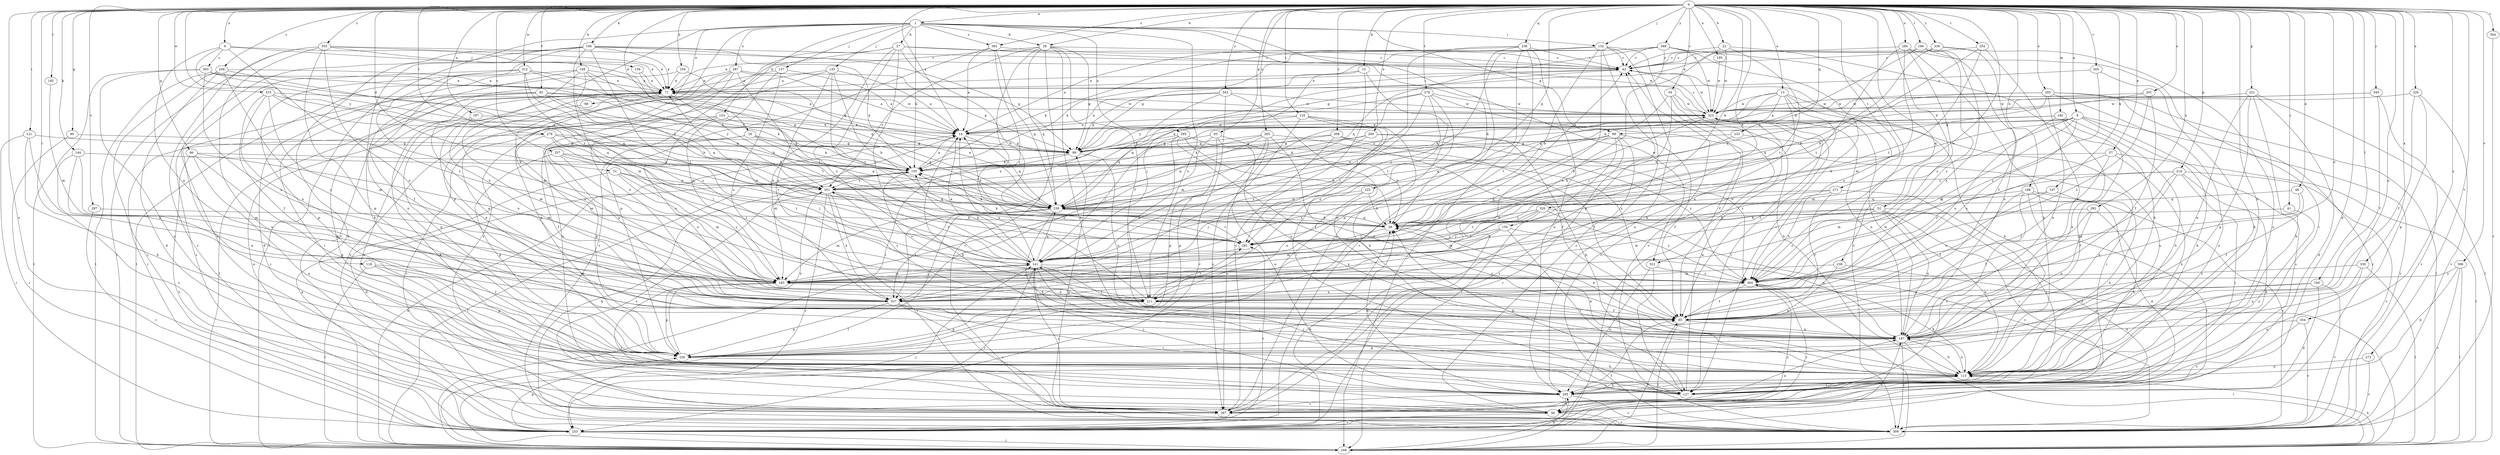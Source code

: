 strict digraph  {
0;
1;
6;
8;
13;
14;
15;
16;
22;
26;
27;
28;
34;
41;
42;
51;
52;
56;
57;
66;
68;
71;
82;
85;
86;
90;
93;
98;
99;
104;
108;
113;
118;
121;
125;
127;
132;
133;
137;
139;
141;
144;
146;
147;
150;
153;
155;
160;
165;
166;
168;
182;
183;
186;
187;
195;
197;
201;
205;
209;
211;
214;
221;
225;
226;
233;
236;
238;
239;
244;
252;
253;
257;
265;
267;
271;
272;
278;
279;
281;
282;
284;
285;
287;
295;
297;
304;
305;
306;
308;
309;
312;
315;
320;
322;
323;
326;
330;
337;
339;
340;
342;
348;
351;
354;
355;
362;
363;
364;
0 -> 1  [label=a];
0 -> 6  [label=a];
0 -> 8  [label=a];
0 -> 13  [label=a];
0 -> 14  [label=a];
0 -> 15  [label=b];
0 -> 16  [label=b];
0 -> 22  [label=b];
0 -> 26  [label=b];
0 -> 34  [label=c];
0 -> 41  [label=c];
0 -> 51  [label=d];
0 -> 52  [label=d];
0 -> 56  [label=d];
0 -> 57  [label=e];
0 -> 66  [label=e];
0 -> 82  [label=f];
0 -> 86  [label=g];
0 -> 90  [label=g];
0 -> 93  [label=g];
0 -> 104  [label=h];
0 -> 108  [label=h];
0 -> 113  [label=h];
0 -> 118  [label=i];
0 -> 121  [label=i];
0 -> 125  [label=i];
0 -> 132  [label=j];
0 -> 144  [label=k];
0 -> 146  [label=k];
0 -> 147  [label=k];
0 -> 150  [label=k];
0 -> 160  [label=l];
0 -> 165  [label=l];
0 -> 166  [label=l];
0 -> 182  [label=m];
0 -> 186  [label=n];
0 -> 187  [label=n];
0 -> 195  [label=n];
0 -> 197  [label=n];
0 -> 201  [label=o];
0 -> 205  [label=o];
0 -> 209  [label=o];
0 -> 211  [label=o];
0 -> 214  [label=p];
0 -> 221  [label=p];
0 -> 225  [label=p];
0 -> 233  [label=q];
0 -> 236  [label=q];
0 -> 238  [label=q];
0 -> 244  [label=r];
0 -> 252  [label=r];
0 -> 257  [label=s];
0 -> 265  [label=s];
0 -> 267  [label=s];
0 -> 271  [label=t];
0 -> 272  [label=t];
0 -> 278  [label=t];
0 -> 279  [label=t];
0 -> 282  [label=u];
0 -> 284  [label=u];
0 -> 297  [label=v];
0 -> 304  [label=v];
0 -> 305  [label=v];
0 -> 306  [label=v];
0 -> 308  [label=v];
0 -> 312  [label=w];
0 -> 315  [label=w];
0 -> 320  [label=w];
0 -> 322  [label=w];
0 -> 326  [label=x];
0 -> 330  [label=x];
0 -> 339  [label=y];
0 -> 340  [label=y];
0 -> 342  [label=y];
0 -> 348  [label=y];
0 -> 351  [label=y];
0 -> 354  [label=z];
0 -> 355  [label=z];
0 -> 362  [label=z];
1 -> 26  [label=b];
1 -> 27  [label=b];
1 -> 28  [label=b];
1 -> 68  [label=e];
1 -> 98  [label=g];
1 -> 132  [label=j];
1 -> 133  [label=j];
1 -> 137  [label=j];
1 -> 153  [label=k];
1 -> 155  [label=k];
1 -> 168  [label=l];
1 -> 211  [label=o];
1 -> 226  [label=p];
1 -> 253  [label=r];
1 -> 285  [label=u];
1 -> 287  [label=u];
1 -> 322  [label=w];
1 -> 362  [label=z];
6 -> 71  [label=e];
6 -> 139  [label=j];
6 -> 337  [label=x];
6 -> 351  [label=y];
6 -> 363  [label=z];
6 -> 364  [label=z];
8 -> 14  [label=a];
8 -> 28  [label=b];
8 -> 98  [label=g];
8 -> 113  [label=h];
8 -> 183  [label=m];
8 -> 211  [label=o];
8 -> 267  [label=s];
8 -> 309  [label=v];
8 -> 364  [label=z];
13 -> 99  [label=g];
13 -> 113  [label=h];
13 -> 155  [label=k];
13 -> 211  [label=o];
13 -> 295  [label=u];
13 -> 323  [label=w];
13 -> 337  [label=x];
13 -> 351  [label=y];
14 -> 99  [label=g];
14 -> 113  [label=h];
14 -> 183  [label=m];
14 -> 239  [label=q];
15 -> 71  [label=e];
15 -> 141  [label=j];
15 -> 226  [label=p];
15 -> 267  [label=s];
16 -> 85  [label=f];
16 -> 99  [label=g];
16 -> 155  [label=k];
16 -> 239  [label=q];
16 -> 337  [label=x];
22 -> 42  [label=c];
22 -> 99  [label=g];
22 -> 113  [label=h];
22 -> 281  [label=t];
22 -> 323  [label=w];
26 -> 42  [label=c];
26 -> 71  [label=e];
26 -> 85  [label=f];
26 -> 99  [label=g];
26 -> 113  [label=h];
26 -> 168  [label=l];
26 -> 239  [label=q];
26 -> 309  [label=v];
26 -> 351  [label=y];
27 -> 28  [label=b];
27 -> 42  [label=c];
27 -> 141  [label=j];
27 -> 267  [label=s];
27 -> 309  [label=v];
27 -> 323  [label=w];
27 -> 337  [label=x];
27 -> 364  [label=z];
28 -> 14  [label=a];
28 -> 155  [label=k];
28 -> 239  [label=q];
28 -> 281  [label=t];
34 -> 113  [label=h];
34 -> 141  [label=j];
34 -> 168  [label=l];
34 -> 281  [label=t];
34 -> 323  [label=w];
41 -> 28  [label=b];
41 -> 295  [label=u];
42 -> 71  [label=e];
42 -> 323  [label=w];
42 -> 351  [label=y];
42 -> 364  [label=z];
51 -> 56  [label=d];
51 -> 183  [label=m];
51 -> 281  [label=t];
51 -> 351  [label=y];
51 -> 364  [label=z];
52 -> 28  [label=b];
52 -> 113  [label=h];
52 -> 127  [label=i];
52 -> 141  [label=j];
52 -> 183  [label=m];
52 -> 197  [label=n];
52 -> 267  [label=s];
52 -> 364  [label=z];
56 -> 42  [label=c];
56 -> 253  [label=r];
56 -> 309  [label=v];
57 -> 85  [label=f];
57 -> 113  [label=h];
57 -> 155  [label=k];
57 -> 168  [label=l];
57 -> 364  [label=z];
66 -> 85  [label=f];
66 -> 239  [label=q];
66 -> 364  [label=z];
68 -> 267  [label=s];
71 -> 42  [label=c];
71 -> 56  [label=d];
71 -> 168  [label=l];
71 -> 211  [label=o];
71 -> 226  [label=p];
71 -> 281  [label=t];
71 -> 323  [label=w];
82 -> 99  [label=g];
82 -> 113  [label=h];
82 -> 127  [label=i];
82 -> 155  [label=k];
82 -> 239  [label=q];
82 -> 253  [label=r];
82 -> 323  [label=w];
85 -> 71  [label=e];
85 -> 168  [label=l];
85 -> 197  [label=n];
86 -> 155  [label=k];
86 -> 183  [label=m];
86 -> 226  [label=p];
86 -> 295  [label=u];
86 -> 309  [label=v];
90 -> 99  [label=g];
90 -> 253  [label=r];
93 -> 28  [label=b];
93 -> 99  [label=g];
93 -> 197  [label=n];
93 -> 226  [label=p];
93 -> 337  [label=x];
98 -> 85  [label=f];
98 -> 99  [label=g];
98 -> 168  [label=l];
98 -> 239  [label=q];
98 -> 253  [label=r];
98 -> 267  [label=s];
98 -> 337  [label=x];
99 -> 155  [label=k];
99 -> 197  [label=n];
99 -> 351  [label=y];
104 -> 71  [label=e];
104 -> 99  [label=g];
104 -> 168  [label=l];
108 -> 28  [label=b];
108 -> 56  [label=d];
108 -> 71  [label=e];
108 -> 183  [label=m];
108 -> 197  [label=n];
108 -> 239  [label=q];
108 -> 351  [label=y];
113 -> 28  [label=b];
113 -> 127  [label=i];
113 -> 197  [label=n];
113 -> 295  [label=u];
118 -> 85  [label=f];
118 -> 168  [label=l];
118 -> 183  [label=m];
118 -> 226  [label=p];
121 -> 99  [label=g];
121 -> 113  [label=h];
121 -> 253  [label=r];
121 -> 337  [label=x];
125 -> 14  [label=a];
125 -> 113  [label=h];
125 -> 127  [label=i];
125 -> 239  [label=q];
125 -> 267  [label=s];
125 -> 281  [label=t];
127 -> 28  [label=b];
127 -> 141  [label=j];
127 -> 323  [label=w];
132 -> 28  [label=b];
132 -> 42  [label=c];
132 -> 141  [label=j];
132 -> 155  [label=k];
132 -> 226  [label=p];
132 -> 267  [label=s];
132 -> 295  [label=u];
132 -> 309  [label=v];
133 -> 14  [label=a];
133 -> 28  [label=b];
133 -> 71  [label=e];
133 -> 281  [label=t];
133 -> 295  [label=u];
133 -> 364  [label=z];
137 -> 14  [label=a];
137 -> 71  [label=e];
137 -> 183  [label=m];
137 -> 211  [label=o];
139 -> 14  [label=a];
139 -> 71  [label=e];
141 -> 14  [label=a];
141 -> 71  [label=e];
141 -> 85  [label=f];
141 -> 127  [label=i];
141 -> 155  [label=k];
141 -> 183  [label=m];
141 -> 239  [label=q];
141 -> 253  [label=r];
141 -> 267  [label=s];
141 -> 351  [label=y];
141 -> 364  [label=z];
144 -> 155  [label=k];
144 -> 183  [label=m];
144 -> 197  [label=n];
144 -> 267  [label=s];
146 -> 42  [label=c];
146 -> 56  [label=d];
146 -> 71  [label=e];
146 -> 99  [label=g];
146 -> 113  [label=h];
146 -> 141  [label=j];
146 -> 155  [label=k];
146 -> 183  [label=m];
146 -> 267  [label=s];
146 -> 337  [label=x];
147 -> 113  [label=h];
147 -> 211  [label=o];
147 -> 239  [label=q];
150 -> 127  [label=i];
150 -> 183  [label=m];
150 -> 197  [label=n];
150 -> 281  [label=t];
150 -> 337  [label=x];
153 -> 14  [label=a];
153 -> 211  [label=o];
153 -> 226  [label=p];
153 -> 239  [label=q];
153 -> 309  [label=v];
155 -> 14  [label=a];
155 -> 168  [label=l];
155 -> 211  [label=o];
155 -> 351  [label=y];
160 -> 56  [label=d];
160 -> 85  [label=f];
160 -> 309  [label=v];
160 -> 337  [label=x];
165 -> 183  [label=m];
166 -> 42  [label=c];
166 -> 155  [label=k];
166 -> 197  [label=n];
166 -> 337  [label=x];
166 -> 364  [label=z];
168 -> 14  [label=a];
168 -> 85  [label=f];
168 -> 113  [label=h];
168 -> 141  [label=j];
168 -> 155  [label=k];
168 -> 295  [label=u];
182 -> 14  [label=a];
182 -> 113  [label=h];
182 -> 155  [label=k];
182 -> 197  [label=n];
182 -> 211  [label=o];
182 -> 226  [label=p];
183 -> 141  [label=j];
183 -> 211  [label=o];
183 -> 226  [label=p];
183 -> 267  [label=s];
186 -> 56  [label=d];
186 -> 85  [label=f];
186 -> 239  [label=q];
186 -> 253  [label=r];
186 -> 267  [label=s];
186 -> 309  [label=v];
187 -> 14  [label=a];
187 -> 183  [label=m];
187 -> 211  [label=o];
195 -> 323  [label=w];
197 -> 28  [label=b];
197 -> 71  [label=e];
197 -> 113  [label=h];
197 -> 168  [label=l];
197 -> 226  [label=p];
197 -> 309  [label=v];
197 -> 323  [label=w];
201 -> 85  [label=f];
201 -> 155  [label=k];
201 -> 323  [label=w];
201 -> 364  [label=z];
205 -> 168  [label=l];
205 -> 197  [label=n];
205 -> 239  [label=q];
205 -> 253  [label=r];
205 -> 295  [label=u];
205 -> 323  [label=w];
205 -> 351  [label=y];
209 -> 99  [label=g];
209 -> 113  [label=h];
209 -> 141  [label=j];
209 -> 155  [label=k];
209 -> 364  [label=z];
211 -> 14  [label=a];
211 -> 42  [label=c];
211 -> 85  [label=f];
211 -> 226  [label=p];
211 -> 281  [label=t];
211 -> 351  [label=y];
214 -> 56  [label=d];
214 -> 85  [label=f];
214 -> 127  [label=i];
214 -> 183  [label=m];
214 -> 197  [label=n];
214 -> 309  [label=v];
214 -> 351  [label=y];
221 -> 56  [label=d];
221 -> 113  [label=h];
221 -> 168  [label=l];
221 -> 197  [label=n];
221 -> 226  [label=p];
221 -> 323  [label=w];
225 -> 28  [label=b];
225 -> 141  [label=j];
225 -> 211  [label=o];
225 -> 239  [label=q];
226 -> 113  [label=h];
226 -> 351  [label=y];
233 -> 28  [label=b];
233 -> 99  [label=g];
233 -> 127  [label=i];
236 -> 14  [label=a];
236 -> 42  [label=c];
236 -> 141  [label=j];
236 -> 168  [label=l];
236 -> 253  [label=r];
236 -> 267  [label=s];
236 -> 295  [label=u];
238 -> 168  [label=l];
238 -> 183  [label=m];
238 -> 226  [label=p];
239 -> 28  [label=b];
239 -> 71  [label=e];
239 -> 113  [label=h];
239 -> 168  [label=l];
239 -> 183  [label=m];
239 -> 281  [label=t];
239 -> 323  [label=w];
239 -> 337  [label=x];
244 -> 56  [label=d];
244 -> 71  [label=e];
244 -> 168  [label=l];
244 -> 239  [label=q];
244 -> 253  [label=r];
244 -> 337  [label=x];
252 -> 28  [label=b];
252 -> 42  [label=c];
252 -> 197  [label=n];
252 -> 281  [label=t];
253 -> 28  [label=b];
253 -> 71  [label=e];
253 -> 85  [label=f];
253 -> 168  [label=l];
253 -> 197  [label=n];
253 -> 226  [label=p];
253 -> 281  [label=t];
253 -> 364  [label=z];
257 -> 141  [label=j];
257 -> 155  [label=k];
257 -> 211  [label=o];
257 -> 226  [label=p];
257 -> 364  [label=z];
265 -> 85  [label=f];
265 -> 99  [label=g];
265 -> 155  [label=k];
265 -> 197  [label=n];
265 -> 226  [label=p];
265 -> 239  [label=q];
265 -> 295  [label=u];
267 -> 197  [label=n];
271 -> 85  [label=f];
271 -> 127  [label=i];
271 -> 239  [label=q];
271 -> 281  [label=t];
271 -> 364  [label=z];
272 -> 113  [label=h];
272 -> 309  [label=v];
278 -> 85  [label=f];
278 -> 183  [label=m];
278 -> 211  [label=o];
278 -> 239  [label=q];
278 -> 281  [label=t];
278 -> 323  [label=w];
278 -> 337  [label=x];
279 -> 99  [label=g];
279 -> 127  [label=i];
279 -> 141  [label=j];
279 -> 155  [label=k];
279 -> 183  [label=m];
279 -> 281  [label=t];
281 -> 141  [label=j];
281 -> 155  [label=k];
282 -> 28  [label=b];
282 -> 85  [label=f];
282 -> 113  [label=h];
282 -> 197  [label=n];
284 -> 42  [label=c];
284 -> 113  [label=h];
284 -> 127  [label=i];
284 -> 183  [label=m];
284 -> 281  [label=t];
284 -> 364  [label=z];
285 -> 28  [label=b];
285 -> 85  [label=f];
285 -> 99  [label=g];
285 -> 141  [label=j];
285 -> 211  [label=o];
285 -> 364  [label=z];
287 -> 14  [label=a];
287 -> 71  [label=e];
287 -> 99  [label=g];
287 -> 226  [label=p];
287 -> 281  [label=t];
287 -> 309  [label=v];
287 -> 337  [label=x];
295 -> 28  [label=b];
295 -> 56  [label=d];
295 -> 113  [label=h];
295 -> 141  [label=j];
295 -> 267  [label=s];
295 -> 309  [label=v];
297 -> 28  [label=b];
297 -> 253  [label=r];
304 -> 309  [label=v];
305 -> 71  [label=e];
305 -> 113  [label=h];
305 -> 364  [label=z];
306 -> 113  [label=h];
306 -> 168  [label=l];
306 -> 309  [label=v];
306 -> 364  [label=z];
308 -> 85  [label=f];
308 -> 99  [label=g];
308 -> 267  [label=s];
308 -> 351  [label=y];
308 -> 364  [label=z];
309 -> 42  [label=c];
309 -> 99  [label=g];
309 -> 155  [label=k];
312 -> 71  [label=e];
312 -> 85  [label=f];
312 -> 155  [label=k];
312 -> 226  [label=p];
312 -> 239  [label=q];
312 -> 253  [label=r];
312 -> 364  [label=z];
315 -> 85  [label=f];
315 -> 183  [label=m];
315 -> 239  [label=q];
315 -> 323  [label=w];
315 -> 337  [label=x];
315 -> 351  [label=y];
320 -> 28  [label=b];
320 -> 141  [label=j];
320 -> 183  [label=m];
320 -> 281  [label=t];
320 -> 309  [label=v];
320 -> 364  [label=z];
322 -> 127  [label=i];
322 -> 295  [label=u];
322 -> 364  [label=z];
323 -> 14  [label=a];
323 -> 28  [label=b];
323 -> 42  [label=c];
323 -> 85  [label=f];
323 -> 127  [label=i];
323 -> 197  [label=n];
326 -> 85  [label=f];
326 -> 226  [label=p];
326 -> 309  [label=v];
326 -> 323  [label=w];
330 -> 168  [label=l];
330 -> 197  [label=n];
330 -> 295  [label=u];
330 -> 364  [label=z];
337 -> 127  [label=i];
337 -> 226  [label=p];
337 -> 267  [label=s];
339 -> 28  [label=b];
339 -> 42  [label=c];
339 -> 71  [label=e];
339 -> 85  [label=f];
339 -> 295  [label=u];
340 -> 14  [label=a];
340 -> 85  [label=f];
340 -> 309  [label=v];
340 -> 323  [label=w];
342 -> 14  [label=a];
342 -> 99  [label=g];
342 -> 197  [label=n];
342 -> 253  [label=r];
342 -> 323  [label=w];
342 -> 337  [label=x];
348 -> 42  [label=c];
348 -> 99  [label=g];
348 -> 127  [label=i];
348 -> 155  [label=k];
348 -> 239  [label=q];
348 -> 309  [label=v];
348 -> 323  [label=w];
348 -> 337  [label=x];
351 -> 239  [label=q];
351 -> 253  [label=r];
351 -> 267  [label=s];
351 -> 309  [label=v];
351 -> 337  [label=x];
354 -> 197  [label=n];
354 -> 267  [label=s];
354 -> 309  [label=v];
355 -> 42  [label=c];
355 -> 71  [label=e];
355 -> 168  [label=l];
355 -> 226  [label=p];
355 -> 239  [label=q];
355 -> 253  [label=r];
355 -> 295  [label=u];
355 -> 337  [label=x];
362 -> 14  [label=a];
362 -> 42  [label=c];
362 -> 141  [label=j];
362 -> 226  [label=p];
362 -> 239  [label=q];
363 -> 71  [label=e];
363 -> 155  [label=k];
363 -> 168  [label=l];
363 -> 295  [label=u];
363 -> 337  [label=x];
363 -> 351  [label=y];
364 -> 85  [label=f];
364 -> 113  [label=h];
364 -> 168  [label=l];
364 -> 253  [label=r];
364 -> 337  [label=x];
}
